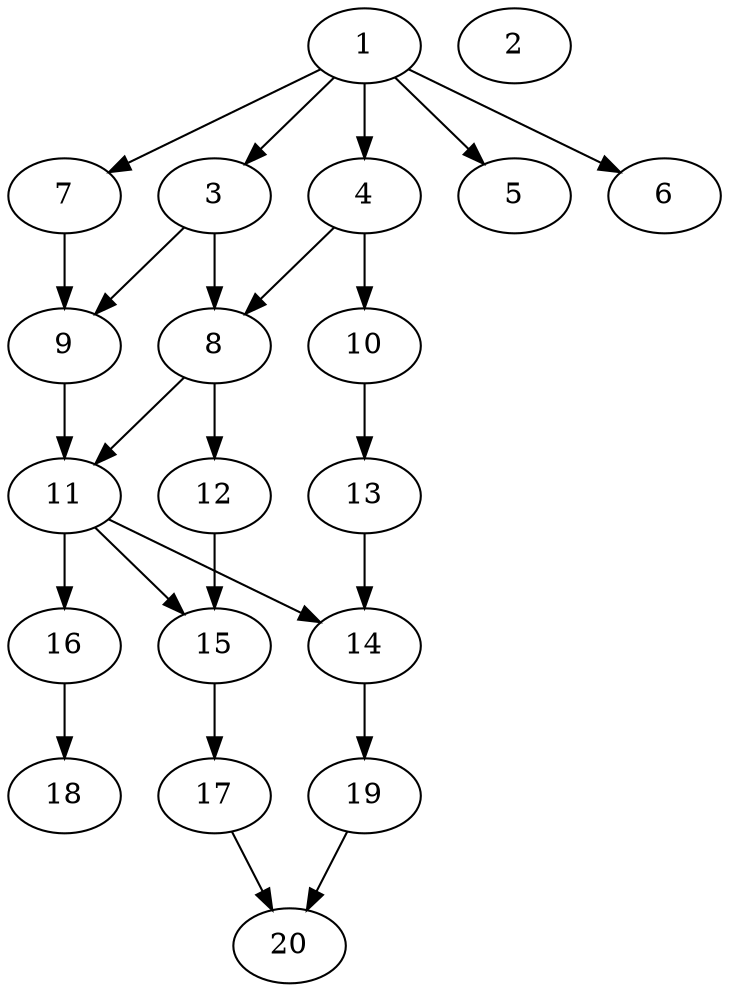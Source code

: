// DAG automatically generated by daggen at Sat Jul 27 15:37:47 2019
// ./daggen --dot -n 20 --ccr 0.3 --fat 0.5 --regular 0.5 --density 0.4 --mindata 5242880 --maxdata 52428800 
digraph G {
  1 [size="31539200", alpha="0.15", expect_size="9461760"] 
  1 -> 3 [size ="9461760"]
  1 -> 4 [size ="9461760"]
  1 -> 5 [size ="9461760"]
  1 -> 6 [size ="9461760"]
  1 -> 7 [size ="9461760"]
  2 [size="161331200", alpha="0.02", expect_size="48399360"] 
  3 [size="154286080", alpha="0.03", expect_size="46285824"] 
  3 -> 8 [size ="46285824"]
  3 -> 9 [size ="46285824"]
  4 [size="18643627", alpha="0.06", expect_size="5593088"] 
  4 -> 8 [size ="5593088"]
  4 -> 10 [size ="5593088"]
  5 [size="53469867", alpha="0.08", expect_size="16040960"] 
  6 [size="89739947", alpha="0.04", expect_size="26921984"] 
  7 [size="79786667", alpha="0.09", expect_size="23936000"] 
  7 -> 9 [size ="23936000"]
  8 [size="63136427", alpha="0.08", expect_size="18940928"] 
  8 -> 11 [size ="18940928"]
  8 -> 12 [size ="18940928"]
  9 [size="63849813", alpha="0.18", expect_size="19154944"] 
  9 -> 11 [size ="19154944"]
  10 [size="141294933", alpha="0.04", expect_size="42388480"] 
  10 -> 13 [size ="42388480"]
  11 [size="141213013", alpha="0.13", expect_size="42363904"] 
  11 -> 14 [size ="42363904"]
  11 -> 15 [size ="42363904"]
  11 -> 16 [size ="42363904"]
  12 [size="104335360", alpha="0.00", expect_size="31300608"] 
  12 -> 15 [size ="31300608"]
  13 [size="119814827", alpha="0.05", expect_size="35944448"] 
  13 -> 14 [size ="35944448"]
  14 [size="145254400", alpha="0.13", expect_size="43576320"] 
  14 -> 19 [size ="43576320"]
  15 [size="34191360", alpha="0.19", expect_size="10257408"] 
  15 -> 17 [size ="10257408"]
  16 [size="97058133", alpha="0.14", expect_size="29117440"] 
  16 -> 18 [size ="29117440"]
  17 [size="132058453", alpha="0.20", expect_size="39617536"] 
  17 -> 20 [size ="39617536"]
  18 [size="41895253", alpha="0.11", expect_size="12568576"] 
  19 [size="106980693", alpha="0.01", expect_size="32094208"] 
  19 -> 20 [size ="32094208"]
  20 [size="89989120", alpha="0.18", expect_size="26996736"] 
}
